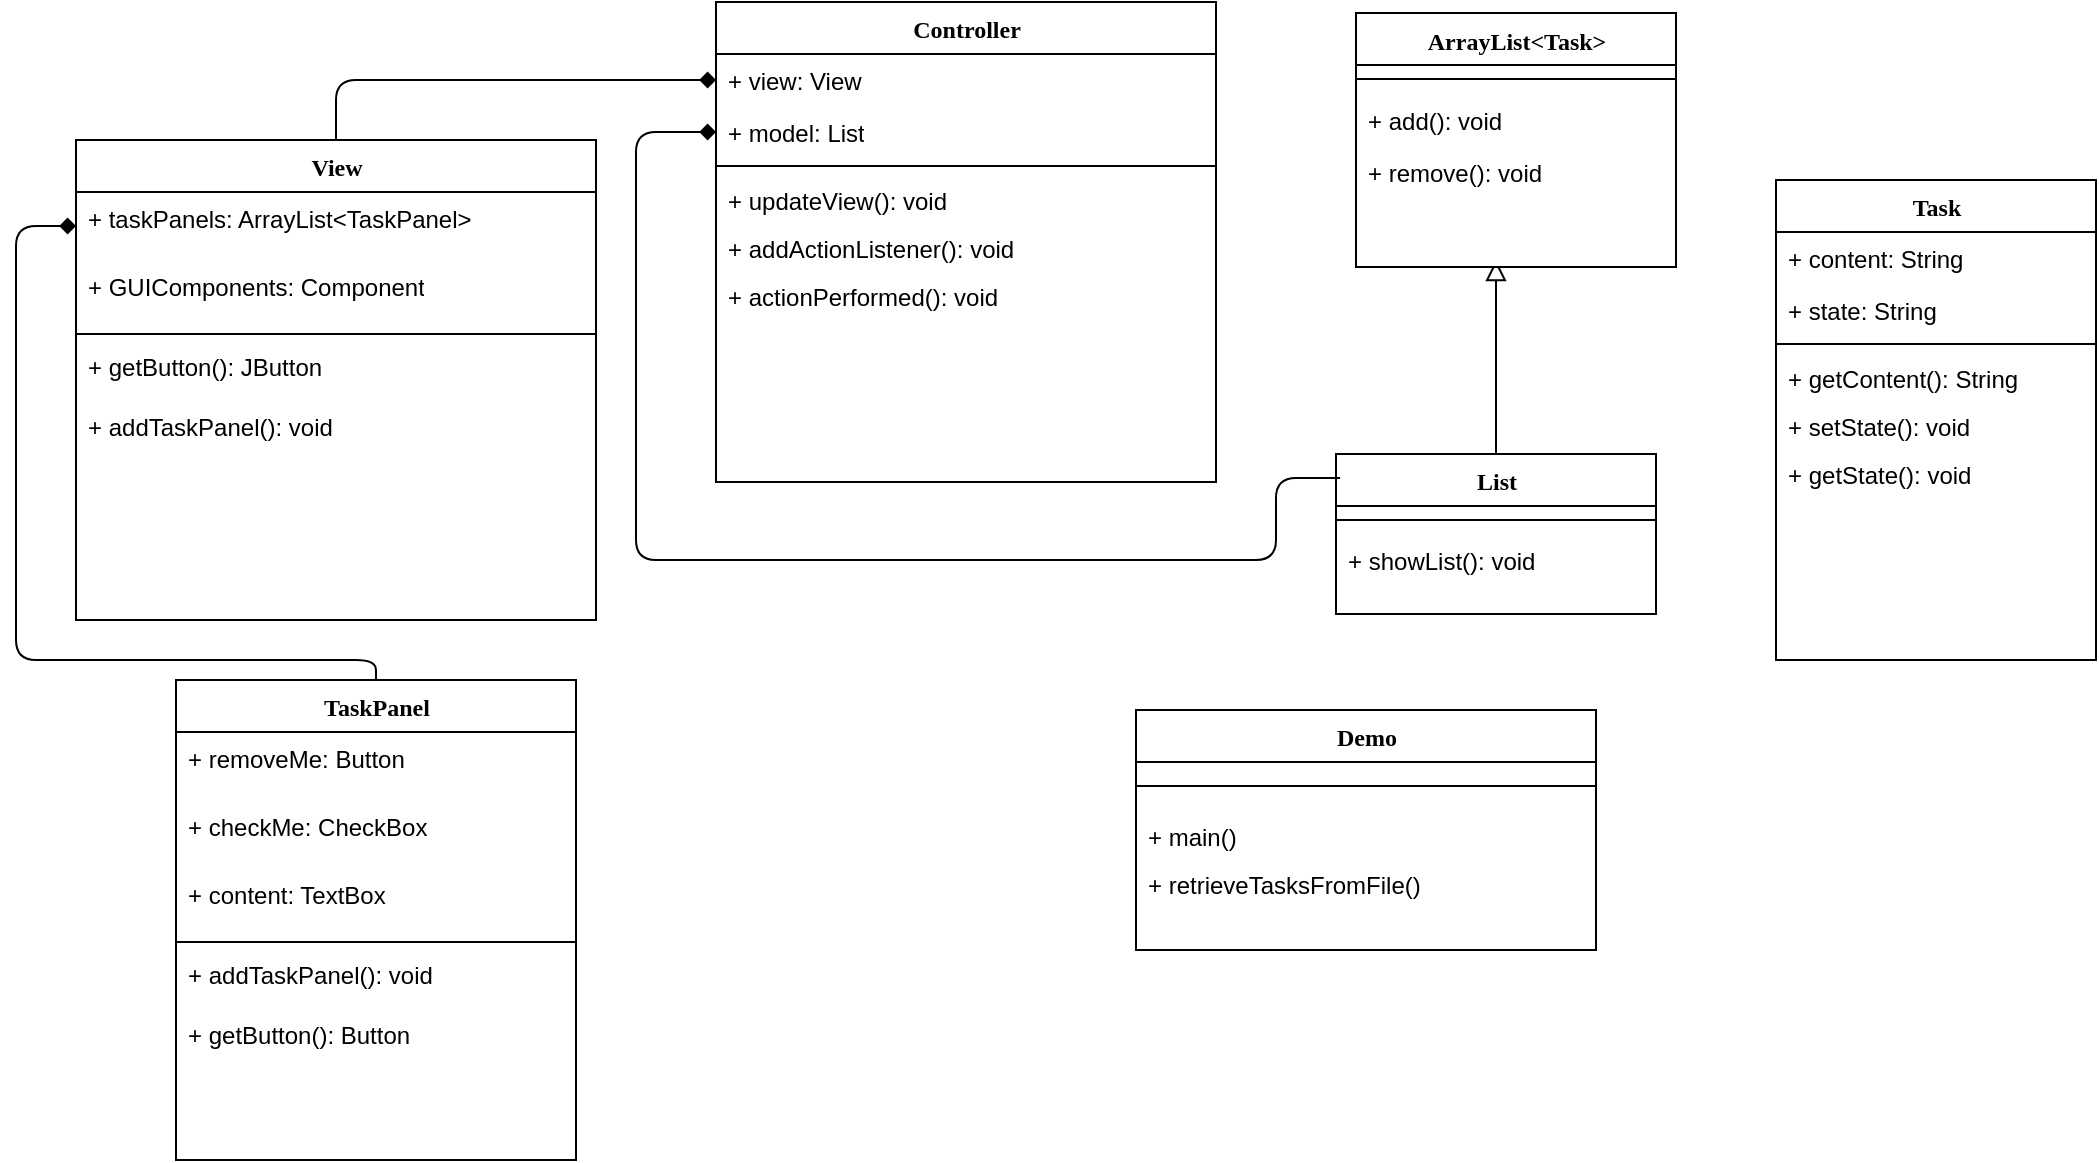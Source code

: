 <mxfile version="10.6.0" type="device"><diagram name="Page-1" id="9f46799a-70d6-7492-0946-bef42562c5a5"><mxGraphModel dx="840" dy="431" grid="1" gridSize="10" guides="1" tooltips="1" connect="1" arrows="1" fold="1" page="1" pageScale="1" pageWidth="1100" pageHeight="850" background="#ffffff" math="0" shadow="0"><root><mxCell id="0"/><mxCell id="1" parent="0"/><mxCell id="78961159f06e98e8-17" value="View" style="swimlane;html=1;fontStyle=1;align=center;verticalAlign=top;childLayout=stackLayout;horizontal=1;startSize=26;horizontalStack=0;resizeParent=1;resizeLast=0;collapsible=1;marginBottom=0;swimlaneFillColor=#ffffff;rounded=0;shadow=0;comic=0;labelBackgroundColor=none;strokeColor=#000000;strokeWidth=1;fillColor=none;fontFamily=Verdana;fontSize=12;fontColor=#000000;" parent="1" vertex="1"><mxGeometry x="40" y="80" width="260" height="240" as="geometry"/></mxCell><mxCell id="78961159f06e98e8-21" value="+ taskPanels: ArrayList&amp;lt;TaskPanel&amp;gt;" style="text;html=1;strokeColor=none;fillColor=none;align=left;verticalAlign=top;spacingLeft=4;spacingRight=4;whiteSpace=wrap;overflow=hidden;rotatable=0;points=[[0,0.5],[1,0.5]];portConstraint=eastwest;" parent="78961159f06e98e8-17" vertex="1"><mxGeometry y="26" width="260" height="34" as="geometry"/></mxCell><mxCell id="eilfCS4lGJQVI0b16Rwg-32" value="+ GUIComponents: Component" style="text;html=1;strokeColor=none;fillColor=none;align=left;verticalAlign=top;spacingLeft=4;spacingRight=4;whiteSpace=wrap;overflow=hidden;rotatable=0;points=[[0,0.5],[1,0.5]];portConstraint=eastwest;" vertex="1" parent="78961159f06e98e8-17"><mxGeometry y="60" width="260" height="34" as="geometry"/></mxCell><mxCell id="78961159f06e98e8-19" value="" style="line;html=1;strokeWidth=1;fillColor=none;align=left;verticalAlign=middle;spacingTop=-1;spacingLeft=3;spacingRight=3;rotatable=0;labelPosition=right;points=[];portConstraint=eastwest;" parent="78961159f06e98e8-17" vertex="1"><mxGeometry y="94" width="260" height="6" as="geometry"/></mxCell><mxCell id="eilfCS4lGJQVI0b16Rwg-11" value="+ getButton(): JButton" style="text;html=1;strokeColor=none;fillColor=none;align=left;verticalAlign=top;spacingLeft=4;spacingRight=4;whiteSpace=wrap;overflow=hidden;rotatable=0;points=[[0,0.5],[1,0.5]];portConstraint=eastwest;" vertex="1" parent="78961159f06e98e8-17"><mxGeometry y="100" width="260" height="30" as="geometry"/></mxCell><mxCell id="78961159f06e98e8-20" value="+ addTaskPanel(): void" style="text;html=1;strokeColor=none;fillColor=none;align=left;verticalAlign=top;spacingLeft=4;spacingRight=4;whiteSpace=wrap;overflow=hidden;rotatable=0;points=[[0,0.5],[1,0.5]];portConstraint=eastwest;" parent="78961159f06e98e8-17" vertex="1"><mxGeometry y="130" width="260" height="30" as="geometry"/></mxCell><mxCell id="78961159f06e98e8-30" value="Controller" style="swimlane;html=1;fontStyle=1;align=center;verticalAlign=top;childLayout=stackLayout;horizontal=1;startSize=26;horizontalStack=0;resizeParent=1;resizeLast=0;collapsible=1;marginBottom=0;swimlaneFillColor=#ffffff;rounded=0;shadow=0;comic=0;labelBackgroundColor=none;strokeColor=#000000;strokeWidth=1;fillColor=none;fontFamily=Verdana;fontSize=12;fontColor=#000000;" parent="1" vertex="1"><mxGeometry x="360" y="11" width="250" height="240" as="geometry"/></mxCell><mxCell id="78961159f06e98e8-32" value="+ view: View" style="text;html=1;strokeColor=none;fillColor=none;align=left;verticalAlign=top;spacingLeft=4;spacingRight=4;whiteSpace=wrap;overflow=hidden;rotatable=0;points=[[0,0.5],[1,0.5]];portConstraint=eastwest;" parent="78961159f06e98e8-30" vertex="1"><mxGeometry y="26" width="250" height="26" as="geometry"/></mxCell><mxCell id="78961159f06e98e8-31" value="+ model: List" style="text;html=1;strokeColor=none;fillColor=none;align=left;verticalAlign=top;spacingLeft=4;spacingRight=4;whiteSpace=wrap;overflow=hidden;rotatable=0;points=[[0,0.5],[1,0.5]];portConstraint=eastwest;" parent="78961159f06e98e8-30" vertex="1"><mxGeometry y="52" width="250" height="26" as="geometry"/></mxCell><mxCell id="78961159f06e98e8-38" value="" style="line;html=1;strokeWidth=1;fillColor=none;align=left;verticalAlign=middle;spacingTop=-1;spacingLeft=3;spacingRight=3;rotatable=0;labelPosition=right;points=[];portConstraint=eastwest;" parent="78961159f06e98e8-30" vertex="1"><mxGeometry y="78" width="250" height="8" as="geometry"/></mxCell><mxCell id="78961159f06e98e8-39" value="+ updateView(): void" style="text;html=1;strokeColor=none;fillColor=none;align=left;verticalAlign=top;spacingLeft=4;spacingRight=4;whiteSpace=wrap;overflow=hidden;rotatable=0;points=[[0,0.5],[1,0.5]];portConstraint=eastwest;" parent="78961159f06e98e8-30" vertex="1"><mxGeometry y="86" width="250" height="24" as="geometry"/></mxCell><mxCell id="eilfCS4lGJQVI0b16Rwg-9" value="+ addActionListener(): void" style="text;html=1;strokeColor=none;fillColor=none;align=left;verticalAlign=top;spacingLeft=4;spacingRight=4;whiteSpace=wrap;overflow=hidden;rotatable=0;points=[[0,0.5],[1,0.5]];portConstraint=eastwest;" vertex="1" parent="78961159f06e98e8-30"><mxGeometry y="110" width="250" height="24" as="geometry"/></mxCell><mxCell id="eilfCS4lGJQVI0b16Rwg-52" value="+ actionPerformed(): void" style="text;html=1;strokeColor=none;fillColor=none;align=left;verticalAlign=top;spacingLeft=4;spacingRight=4;whiteSpace=wrap;overflow=hidden;rotatable=0;points=[[0,0.5],[1,0.5]];portConstraint=eastwest;" vertex="1" parent="78961159f06e98e8-30"><mxGeometry y="134" width="250" height="24" as="geometry"/></mxCell><mxCell id="eilfCS4lGJQVI0b16Rwg-1" value="List" style="swimlane;html=1;fontStyle=1;align=center;verticalAlign=top;childLayout=stackLayout;horizontal=1;startSize=26;horizontalStack=0;resizeParent=1;resizeLast=0;collapsible=1;marginBottom=0;swimlaneFillColor=#ffffff;rounded=0;shadow=0;comic=0;labelBackgroundColor=none;strokeColor=#000000;strokeWidth=1;fillColor=none;fontFamily=Verdana;fontSize=12;fontColor=#000000;" vertex="1" parent="1"><mxGeometry x="670" y="237" width="160" height="80" as="geometry"/></mxCell><mxCell id="eilfCS4lGJQVI0b16Rwg-4" value="" style="line;html=1;strokeWidth=1;fillColor=none;align=left;verticalAlign=middle;spacingTop=-1;spacingLeft=3;spacingRight=3;rotatable=0;labelPosition=right;points=[];portConstraint=eastwest;" vertex="1" parent="eilfCS4lGJQVI0b16Rwg-1"><mxGeometry y="26" width="160" height="14" as="geometry"/></mxCell><mxCell id="eilfCS4lGJQVI0b16Rwg-5" value="+ showList(): void" style="text;html=1;strokeColor=none;fillColor=none;align=left;verticalAlign=top;spacingLeft=4;spacingRight=4;whiteSpace=wrap;overflow=hidden;rotatable=0;points=[[0,0.5],[1,0.5]];portConstraint=eastwest;" vertex="1" parent="eilfCS4lGJQVI0b16Rwg-1"><mxGeometry y="40" width="160" height="26" as="geometry"/></mxCell><mxCell id="eilfCS4lGJQVI0b16Rwg-12" value="Demo" style="swimlane;html=1;fontStyle=1;align=center;verticalAlign=top;childLayout=stackLayout;horizontal=1;startSize=26;horizontalStack=0;resizeParent=1;resizeLast=0;collapsible=1;marginBottom=0;swimlaneFillColor=#ffffff;rounded=0;shadow=0;comic=0;labelBackgroundColor=none;strokeColor=#000000;strokeWidth=1;fillColor=none;fontFamily=Verdana;fontSize=12;fontColor=#000000;" vertex="1" parent="1"><mxGeometry x="570" y="365" width="230" height="120" as="geometry"/></mxCell><mxCell id="eilfCS4lGJQVI0b16Rwg-15" value="" style="line;html=1;strokeWidth=1;fillColor=none;align=left;verticalAlign=middle;spacingTop=-1;spacingLeft=3;spacingRight=3;rotatable=0;labelPosition=right;points=[];portConstraint=eastwest;" vertex="1" parent="eilfCS4lGJQVI0b16Rwg-12"><mxGeometry y="26" width="230" height="24" as="geometry"/></mxCell><mxCell id="eilfCS4lGJQVI0b16Rwg-16" value="+ main()" style="text;html=1;strokeColor=none;fillColor=none;align=left;verticalAlign=top;spacingLeft=4;spacingRight=4;whiteSpace=wrap;overflow=hidden;rotatable=0;points=[[0,0.5],[1,0.5]];portConstraint=eastwest;" vertex="1" parent="eilfCS4lGJQVI0b16Rwg-12"><mxGeometry y="50" width="230" height="24" as="geometry"/></mxCell><mxCell id="eilfCS4lGJQVI0b16Rwg-17" value="+ retrieveTasksFromFile()" style="text;html=1;strokeColor=none;fillColor=none;align=left;verticalAlign=top;spacingLeft=4;spacingRight=4;whiteSpace=wrap;overflow=hidden;rotatable=0;points=[[0,0.5],[1,0.5]];portConstraint=eastwest;" vertex="1" parent="eilfCS4lGJQVI0b16Rwg-12"><mxGeometry y="74" width="230" height="36" as="geometry"/></mxCell><mxCell id="eilfCS4lGJQVI0b16Rwg-18" value="Task" style="swimlane;html=1;fontStyle=1;align=center;verticalAlign=top;childLayout=stackLayout;horizontal=1;startSize=26;horizontalStack=0;resizeParent=1;resizeLast=0;collapsible=1;marginBottom=0;swimlaneFillColor=#ffffff;rounded=0;shadow=0;comic=0;labelBackgroundColor=none;strokeColor=#000000;strokeWidth=1;fillColor=none;fontFamily=Verdana;fontSize=12;fontColor=#000000;" vertex="1" parent="1"><mxGeometry x="890" y="100" width="160" height="240" as="geometry"/></mxCell><mxCell id="eilfCS4lGJQVI0b16Rwg-19" value="+ content: String" style="text;html=1;strokeColor=none;fillColor=none;align=left;verticalAlign=top;spacingLeft=4;spacingRight=4;whiteSpace=wrap;overflow=hidden;rotatable=0;points=[[0,0.5],[1,0.5]];portConstraint=eastwest;" vertex="1" parent="eilfCS4lGJQVI0b16Rwg-18"><mxGeometry y="26" width="160" height="26" as="geometry"/></mxCell><mxCell id="eilfCS4lGJQVI0b16Rwg-20" value="+ state: String" style="text;html=1;strokeColor=none;fillColor=none;align=left;verticalAlign=top;spacingLeft=4;spacingRight=4;whiteSpace=wrap;overflow=hidden;rotatable=0;points=[[0,0.5],[1,0.5]];portConstraint=eastwest;" vertex="1" parent="eilfCS4lGJQVI0b16Rwg-18"><mxGeometry y="52" width="160" height="26" as="geometry"/></mxCell><mxCell id="eilfCS4lGJQVI0b16Rwg-21" value="" style="line;html=1;strokeWidth=1;fillColor=none;align=left;verticalAlign=middle;spacingTop=-1;spacingLeft=3;spacingRight=3;rotatable=0;labelPosition=right;points=[];portConstraint=eastwest;" vertex="1" parent="eilfCS4lGJQVI0b16Rwg-18"><mxGeometry y="78" width="160" height="8" as="geometry"/></mxCell><mxCell id="eilfCS4lGJQVI0b16Rwg-22" value="+ getContent(): String" style="text;html=1;strokeColor=none;fillColor=none;align=left;verticalAlign=top;spacingLeft=4;spacingRight=4;whiteSpace=wrap;overflow=hidden;rotatable=0;points=[[0,0.5],[1,0.5]];portConstraint=eastwest;" vertex="1" parent="eilfCS4lGJQVI0b16Rwg-18"><mxGeometry y="86" width="160" height="24" as="geometry"/></mxCell><mxCell id="eilfCS4lGJQVI0b16Rwg-23" value="&lt;div&gt;+ setState(): void&lt;/div&gt;" style="text;html=1;strokeColor=none;fillColor=none;align=left;verticalAlign=top;spacingLeft=4;spacingRight=4;whiteSpace=wrap;overflow=hidden;rotatable=0;points=[[0,0.5],[1,0.5]];portConstraint=eastwest;" vertex="1" parent="eilfCS4lGJQVI0b16Rwg-18"><mxGeometry y="110" width="160" height="24" as="geometry"/></mxCell><mxCell id="eilfCS4lGJQVI0b16Rwg-24" value="&lt;div&gt;+ getState(): void&lt;/div&gt;" style="text;html=1;strokeColor=none;fillColor=none;align=left;verticalAlign=top;spacingLeft=4;spacingRight=4;whiteSpace=wrap;overflow=hidden;rotatable=0;points=[[0,0.5],[1,0.5]];portConstraint=eastwest;" vertex="1" parent="eilfCS4lGJQVI0b16Rwg-18"><mxGeometry y="134" width="160" height="24" as="geometry"/></mxCell><mxCell id="eilfCS4lGJQVI0b16Rwg-25" value="TaskPanel" style="swimlane;html=1;fontStyle=1;align=center;verticalAlign=top;childLayout=stackLayout;horizontal=1;startSize=26;horizontalStack=0;resizeParent=1;resizeLast=0;collapsible=1;marginBottom=0;swimlaneFillColor=#ffffff;rounded=0;shadow=0;comic=0;labelBackgroundColor=none;strokeColor=#000000;strokeWidth=1;fillColor=none;fontFamily=Verdana;fontSize=12;fontColor=#000000;" vertex="1" parent="1"><mxGeometry x="90" y="350" width="200" height="240" as="geometry"/></mxCell><mxCell id="eilfCS4lGJQVI0b16Rwg-26" value="+ removeMe: Button" style="text;html=1;strokeColor=none;fillColor=none;align=left;verticalAlign=top;spacingLeft=4;spacingRight=4;whiteSpace=wrap;overflow=hidden;rotatable=0;points=[[0,0.5],[1,0.5]];portConstraint=eastwest;" vertex="1" parent="eilfCS4lGJQVI0b16Rwg-25"><mxGeometry y="26" width="200" height="34" as="geometry"/></mxCell><mxCell id="eilfCS4lGJQVI0b16Rwg-27" value="+ checkMe: CheckBox" style="text;html=1;strokeColor=none;fillColor=none;align=left;verticalAlign=top;spacingLeft=4;spacingRight=4;whiteSpace=wrap;overflow=hidden;rotatable=0;points=[[0,0.5],[1,0.5]];portConstraint=eastwest;" vertex="1" parent="eilfCS4lGJQVI0b16Rwg-25"><mxGeometry y="60" width="200" height="34" as="geometry"/></mxCell><mxCell id="eilfCS4lGJQVI0b16Rwg-31" value="+ content: TextBox" style="text;html=1;strokeColor=none;fillColor=none;align=left;verticalAlign=top;spacingLeft=4;spacingRight=4;whiteSpace=wrap;overflow=hidden;rotatable=0;points=[[0,0.5],[1,0.5]];portConstraint=eastwest;" vertex="1" parent="eilfCS4lGJQVI0b16Rwg-25"><mxGeometry y="94" width="200" height="34" as="geometry"/></mxCell><mxCell id="eilfCS4lGJQVI0b16Rwg-28" value="" style="line;html=1;strokeWidth=1;fillColor=none;align=left;verticalAlign=middle;spacingTop=-1;spacingLeft=3;spacingRight=3;rotatable=0;labelPosition=right;points=[];portConstraint=eastwest;" vertex="1" parent="eilfCS4lGJQVI0b16Rwg-25"><mxGeometry y="128" width="200" height="6" as="geometry"/></mxCell><mxCell id="eilfCS4lGJQVI0b16Rwg-29" value="+ addTaskPanel(): void" style="text;html=1;strokeColor=none;fillColor=none;align=left;verticalAlign=top;spacingLeft=4;spacingRight=4;whiteSpace=wrap;overflow=hidden;rotatable=0;points=[[0,0.5],[1,0.5]];portConstraint=eastwest;" vertex="1" parent="eilfCS4lGJQVI0b16Rwg-25"><mxGeometry y="134" width="200" height="30" as="geometry"/></mxCell><mxCell id="eilfCS4lGJQVI0b16Rwg-30" value="+ getButton(): Button" style="text;html=1;strokeColor=none;fillColor=none;align=left;verticalAlign=top;spacingLeft=4;spacingRight=4;whiteSpace=wrap;overflow=hidden;rotatable=0;points=[[0,0.5],[1,0.5]];portConstraint=eastwest;" vertex="1" parent="eilfCS4lGJQVI0b16Rwg-25"><mxGeometry y="164" width="200" height="30" as="geometry"/></mxCell><mxCell id="eilfCS4lGJQVI0b16Rwg-35" value="" style="endArrow=block;html=1;exitX=0.5;exitY=0;exitDx=0;exitDy=0;endFill=0;strokeWidth=1;endSize=8;" edge="1" parent="1" source="eilfCS4lGJQVI0b16Rwg-1"><mxGeometry width="50" height="50" relative="1" as="geometry"><mxPoint x="740" y="237" as="sourcePoint"/><mxPoint x="750" y="140" as="targetPoint"/></mxGeometry></mxCell><mxCell id="eilfCS4lGJQVI0b16Rwg-37" value="ArrayList&amp;lt;Task&amp;gt;" style="swimlane;html=1;fontStyle=1;align=center;verticalAlign=top;childLayout=stackLayout;horizontal=1;startSize=26;horizontalStack=0;resizeParent=1;resizeLast=0;collapsible=1;marginBottom=0;swimlaneFillColor=#ffffff;rounded=0;shadow=0;comic=0;labelBackgroundColor=none;strokeColor=#000000;strokeWidth=1;fillColor=none;fontFamily=Verdana;fontSize=12;fontColor=#000000;" vertex="1" parent="1"><mxGeometry x="680" y="16.5" width="160" height="127" as="geometry"/></mxCell><mxCell id="eilfCS4lGJQVI0b16Rwg-38" value="" style="line;html=1;strokeWidth=1;fillColor=none;align=left;verticalAlign=middle;spacingTop=-1;spacingLeft=3;spacingRight=3;rotatable=0;labelPosition=right;points=[];portConstraint=eastwest;" vertex="1" parent="eilfCS4lGJQVI0b16Rwg-37"><mxGeometry y="26" width="160" height="14" as="geometry"/></mxCell><mxCell id="eilfCS4lGJQVI0b16Rwg-39" value="+ add(): void" style="text;html=1;strokeColor=none;fillColor=none;align=left;verticalAlign=top;spacingLeft=4;spacingRight=4;whiteSpace=wrap;overflow=hidden;rotatable=0;points=[[0,0.5],[1,0.5]];portConstraint=eastwest;" vertex="1" parent="eilfCS4lGJQVI0b16Rwg-37"><mxGeometry y="40" width="160" height="26" as="geometry"/></mxCell><mxCell id="eilfCS4lGJQVI0b16Rwg-40" value="+ remove(): void" style="text;html=1;strokeColor=none;fillColor=none;align=left;verticalAlign=top;spacingLeft=4;spacingRight=4;whiteSpace=wrap;overflow=hidden;rotatable=0;points=[[0,0.5],[1,0.5]];portConstraint=eastwest;" vertex="1" parent="eilfCS4lGJQVI0b16Rwg-37"><mxGeometry y="66" width="160" height="26" as="geometry"/></mxCell><mxCell id="eilfCS4lGJQVI0b16Rwg-42" value="" style="endArrow=diamond;html=1;strokeWidth=1;entryX=0;entryY=0.5;entryDx=0;entryDy=0;exitX=0.013;exitY=0.15;exitDx=0;exitDy=0;exitPerimeter=0;endFill=1;" edge="1" parent="1" source="eilfCS4lGJQVI0b16Rwg-1" target="78961159f06e98e8-31"><mxGeometry width="50" height="50" relative="1" as="geometry"><mxPoint x="310" y="90" as="sourcePoint"/><mxPoint x="360" y="40" as="targetPoint"/><Array as="points"><mxPoint x="640" y="249"/><mxPoint x="640" y="290"/><mxPoint x="320" y="290"/><mxPoint x="320" y="76"/></Array></mxGeometry></mxCell><mxCell id="eilfCS4lGJQVI0b16Rwg-44" value="" style="endArrow=diamond;html=1;strokeWidth=1;entryX=0;entryY=0.5;entryDx=0;entryDy=0;exitX=0.5;exitY=0;exitDx=0;exitDy=0;endFill=1;" edge="1" parent="1" source="78961159f06e98e8-17" target="78961159f06e98e8-32"><mxGeometry width="50" height="50" relative="1" as="geometry"><mxPoint x="170" y="50" as="sourcePoint"/><mxPoint x="240" y="19.5" as="targetPoint"/><Array as="points"><mxPoint x="170" y="50"/></Array></mxGeometry></mxCell><mxCell id="eilfCS4lGJQVI0b16Rwg-45" value="" style="endArrow=diamond;html=1;strokeWidth=1;entryX=0;entryY=0.5;entryDx=0;entryDy=0;exitX=0.5;exitY=0;exitDx=0;exitDy=0;endFill=1;" edge="1" parent="1" source="eilfCS4lGJQVI0b16Rwg-25" target="78961159f06e98e8-21"><mxGeometry width="50" height="50" relative="1" as="geometry"><mxPoint x="20" y="400" as="sourcePoint"/><mxPoint x="70" y="350" as="targetPoint"/><Array as="points"><mxPoint x="190" y="340"/><mxPoint x="10" y="340"/><mxPoint x="10" y="123"/></Array></mxGeometry></mxCell></root></mxGraphModel></diagram></mxfile>
